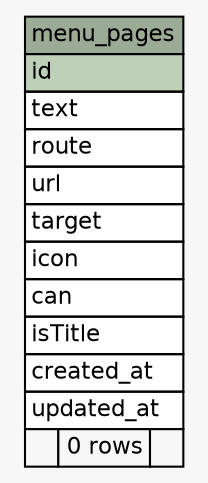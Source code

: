 // dot 2.40.1 on Linux 5.0.0-23-generic
// SchemaSpy rev 590
digraph "menu_pages" {
  graph [
    rankdir="RL"
    bgcolor="#f7f7f7"
    nodesep="0.18"
    ranksep="0.46"
    fontname="Helvetica"
    fontsize="11"
  ];
  node [
    fontname="Helvetica"
    fontsize="11"
    shape="plaintext"
  ];
  edge [
    arrowsize="0.8"
  ];
  "menu_pages" [
    label=<
    <TABLE BORDER="0" CELLBORDER="1" CELLSPACING="0" BGCOLOR="#ffffff">
      <TR><TD COLSPAN="3" BGCOLOR="#9bab96" ALIGN="CENTER">menu_pages</TD></TR>
      <TR><TD PORT="id" COLSPAN="3" BGCOLOR="#bed1b8" ALIGN="LEFT">id</TD></TR>
      <TR><TD PORT="text" COLSPAN="3" ALIGN="LEFT">text</TD></TR>
      <TR><TD PORT="route" COLSPAN="3" ALIGN="LEFT">route</TD></TR>
      <TR><TD PORT="url" COLSPAN="3" ALIGN="LEFT">url</TD></TR>
      <TR><TD PORT="target" COLSPAN="3" ALIGN="LEFT">target</TD></TR>
      <TR><TD PORT="icon" COLSPAN="3" ALIGN="LEFT">icon</TD></TR>
      <TR><TD PORT="can" COLSPAN="3" ALIGN="LEFT">can</TD></TR>
      <TR><TD PORT="isTitle" COLSPAN="3" ALIGN="LEFT">isTitle</TD></TR>
      <TR><TD PORT="created_at" COLSPAN="3" ALIGN="LEFT">created_at</TD></TR>
      <TR><TD PORT="updated_at" COLSPAN="3" ALIGN="LEFT">updated_at</TD></TR>
      <TR><TD ALIGN="LEFT" BGCOLOR="#f7f7f7">  </TD><TD ALIGN="RIGHT" BGCOLOR="#f7f7f7">0 rows</TD><TD ALIGN="RIGHT" BGCOLOR="#f7f7f7">  </TD></TR>
    </TABLE>>
    URL="tables/menu_pages.html"
    tooltip="menu_pages"
  ];
}
